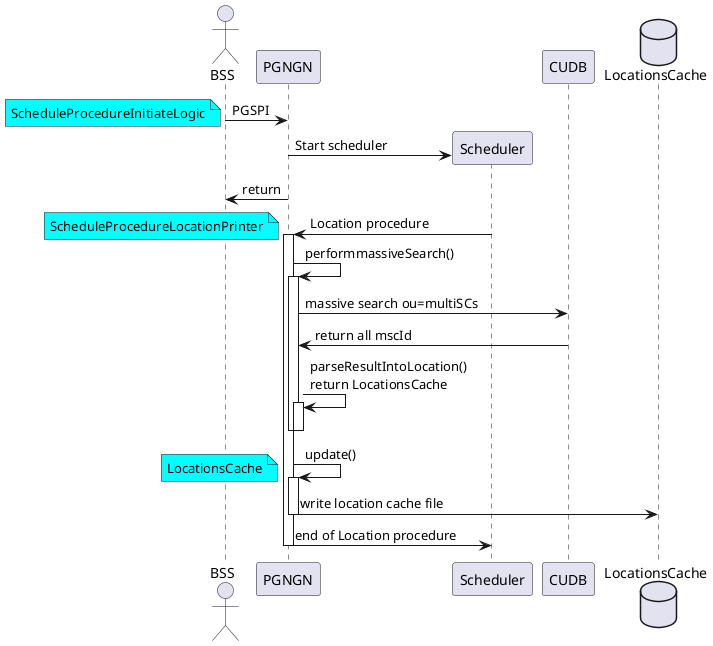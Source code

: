 @startuml
actor BSS

BSS -> PGNGN: PGSPI
note left #aqua: ScheduleProcedureInitiateLogic
create Scheduler
PGNGN -> Scheduler: Start scheduler
BSS <- PGNGN: return

Scheduler -> PGNGN: Location procedure
note left #aqua: ScheduleProcedureLocationPrinter

activate PGNGN
PGNGN -> PGNGN: performmassiveSearch()
activate PGNGN
PGNGN -> CUDB: massive search ou=multiSCs
PGNGN <- CUDB: return all mscId
PGNGN -> PGNGN: parseResultIntoLocation() \nreturn LocationsCache
activate PGNGN
deactivate PGNGN
deactivate PGNGN

database LocationsCache
PGNGN -> PGNGN: update()
note left #aqua: LocationsCache
activate PGNGN
PGNGN -> LocationsCache: write location cache file
deactivate PGNGN

Scheduler <- PGNGN: end of Location procedure
deactivate PGNGN

@enduml